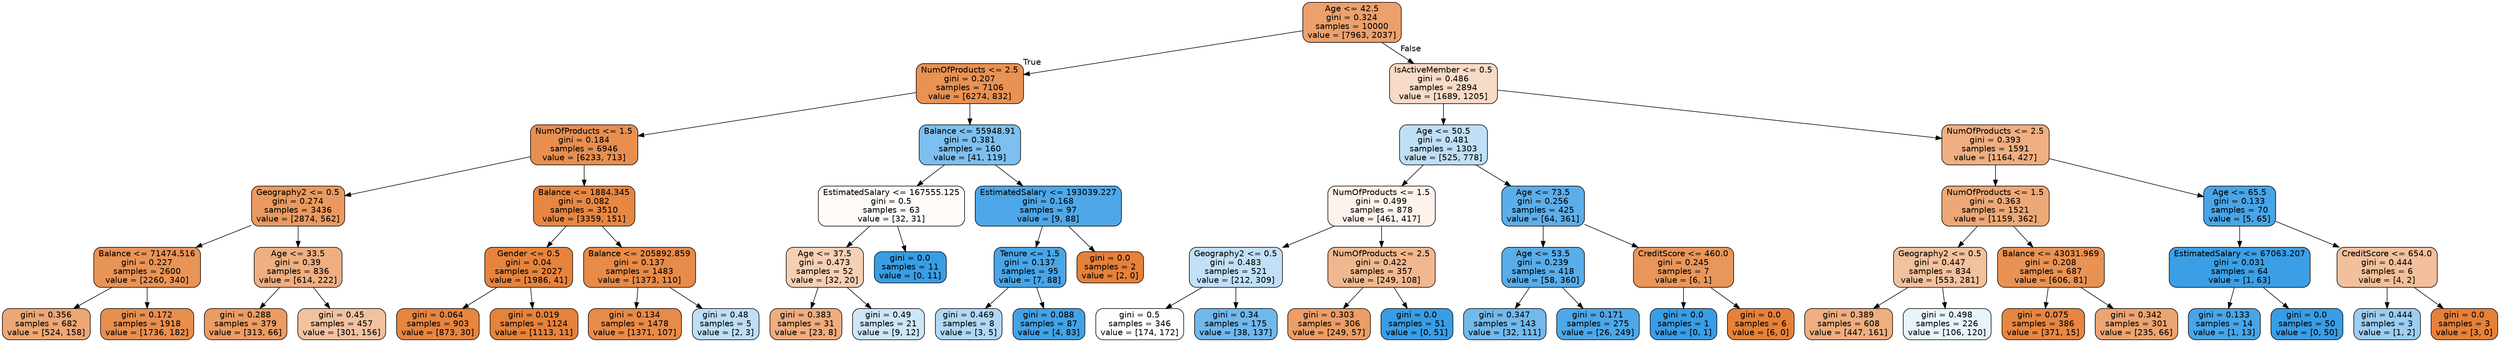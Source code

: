 digraph Tree {
node [shape=box, style="filled, rounded", color="black", fontname=helvetica] ;
edge [fontname=helvetica] ;
0 [label="Age <= 42.5\ngini = 0.324\nsamples = 10000\nvalue = [7963, 2037]", fillcolor="#eca16c"] ;
1 [label="NumOfProducts <= 2.5\ngini = 0.207\nsamples = 7106\nvalue = [6274, 832]", fillcolor="#e89253"] ;
0 -> 1 [labeldistance=2.5, labelangle=45, headlabel="True"] ;
2 [label="NumOfProducts <= 1.5\ngini = 0.184\nsamples = 6946\nvalue = [6233, 713]", fillcolor="#e88f50"] ;
1 -> 2 ;
3 [label="Geography2 <= 0.5\ngini = 0.274\nsamples = 3436\nvalue = [2874, 562]", fillcolor="#ea9a60"] ;
2 -> 3 ;
4 [label="Balance <= 71474.516\ngini = 0.227\nsamples = 2600\nvalue = [2260, 340]", fillcolor="#e99457"] ;
3 -> 4 ;
5 [label="gini = 0.356\nsamples = 682\nvalue = [524, 158]", fillcolor="#eda775"] ;
4 -> 5 ;
6 [label="gini = 0.172\nsamples = 1918\nvalue = [1736, 182]", fillcolor="#e88e4e"] ;
4 -> 6 ;
7 [label="Age <= 33.5\ngini = 0.39\nsamples = 836\nvalue = [614, 222]", fillcolor="#eeaf81"] ;
3 -> 7 ;
8 [label="gini = 0.288\nsamples = 379\nvalue = [313, 66]", fillcolor="#ea9c63"] ;
7 -> 8 ;
9 [label="gini = 0.45\nsamples = 457\nvalue = [301, 156]", fillcolor="#f2c2a0"] ;
7 -> 9 ;
10 [label="Balance <= 1884.345\ngini = 0.082\nsamples = 3510\nvalue = [3359, 151]", fillcolor="#e68742"] ;
2 -> 10 ;
11 [label="Gender <= 0.5\ngini = 0.04\nsamples = 2027\nvalue = [1986, 41]", fillcolor="#e6843d"] ;
10 -> 11 ;
12 [label="gini = 0.064\nsamples = 903\nvalue = [873, 30]", fillcolor="#e68540"] ;
11 -> 12 ;
13 [label="gini = 0.019\nsamples = 1124\nvalue = [1113, 11]", fillcolor="#e5823b"] ;
11 -> 13 ;
14 [label="Balance <= 205892.859\ngini = 0.137\nsamples = 1483\nvalue = [1373, 110]", fillcolor="#e78b49"] ;
10 -> 14 ;
15 [label="gini = 0.134\nsamples = 1478\nvalue = [1371, 107]", fillcolor="#e78b48"] ;
14 -> 15 ;
16 [label="gini = 0.48\nsamples = 5\nvalue = [2, 3]", fillcolor="#bddef6"] ;
14 -> 16 ;
17 [label="Balance <= 55948.91\ngini = 0.381\nsamples = 160\nvalue = [41, 119]", fillcolor="#7dbfee"] ;
1 -> 17 ;
18 [label="EstimatedSalary <= 167555.125\ngini = 0.5\nsamples = 63\nvalue = [32, 31]", fillcolor="#fefbf9"] ;
17 -> 18 ;
19 [label="Age <= 37.5\ngini = 0.473\nsamples = 52\nvalue = [32, 20]", fillcolor="#f5d0b5"] ;
18 -> 19 ;
20 [label="gini = 0.383\nsamples = 31\nvalue = [23, 8]", fillcolor="#eead7e"] ;
19 -> 20 ;
21 [label="gini = 0.49\nsamples = 21\nvalue = [9, 12]", fillcolor="#cee6f8"] ;
19 -> 21 ;
22 [label="gini = 0.0\nsamples = 11\nvalue = [0, 11]", fillcolor="#399de5"] ;
18 -> 22 ;
23 [label="EstimatedSalary <= 193039.227\ngini = 0.168\nsamples = 97\nvalue = [9, 88]", fillcolor="#4da7e8"] ;
17 -> 23 ;
24 [label="Tenure <= 1.5\ngini = 0.137\nsamples = 95\nvalue = [7, 88]", fillcolor="#49a5e7"] ;
23 -> 24 ;
25 [label="gini = 0.469\nsamples = 8\nvalue = [3, 5]", fillcolor="#b0d8f5"] ;
24 -> 25 ;
26 [label="gini = 0.088\nsamples = 87\nvalue = [4, 83]", fillcolor="#43a2e6"] ;
24 -> 26 ;
27 [label="gini = 0.0\nsamples = 2\nvalue = [2, 0]", fillcolor="#e58139"] ;
23 -> 27 ;
28 [label="IsActiveMember <= 0.5\ngini = 0.486\nsamples = 2894\nvalue = [1689, 1205]", fillcolor="#f8dbc6"] ;
0 -> 28 [labeldistance=2.5, labelangle=-45, headlabel="False"] ;
29 [label="Age <= 50.5\ngini = 0.481\nsamples = 1303\nvalue = [525, 778]", fillcolor="#bfdff7"] ;
28 -> 29 ;
30 [label="NumOfProducts <= 1.5\ngini = 0.499\nsamples = 878\nvalue = [461, 417]", fillcolor="#fdf3ec"] ;
29 -> 30 ;
31 [label="Geography2 <= 0.5\ngini = 0.483\nsamples = 521\nvalue = [212, 309]", fillcolor="#c1e0f7"] ;
30 -> 31 ;
32 [label="gini = 0.5\nsamples = 346\nvalue = [174, 172]", fillcolor="#fffefd"] ;
31 -> 32 ;
33 [label="gini = 0.34\nsamples = 175\nvalue = [38, 137]", fillcolor="#70b8ec"] ;
31 -> 33 ;
34 [label="NumOfProducts <= 2.5\ngini = 0.422\nsamples = 357\nvalue = [249, 108]", fillcolor="#f0b88f"] ;
30 -> 34 ;
35 [label="gini = 0.303\nsamples = 306\nvalue = [249, 57]", fillcolor="#eb9e66"] ;
34 -> 35 ;
36 [label="gini = 0.0\nsamples = 51\nvalue = [0, 51]", fillcolor="#399de5"] ;
34 -> 36 ;
37 [label="Age <= 73.5\ngini = 0.256\nsamples = 425\nvalue = [64, 361]", fillcolor="#5caeea"] ;
29 -> 37 ;
38 [label="Age <= 53.5\ngini = 0.239\nsamples = 418\nvalue = [58, 360]", fillcolor="#59ade9"] ;
37 -> 38 ;
39 [label="gini = 0.347\nsamples = 143\nvalue = [32, 111]", fillcolor="#72b9ec"] ;
38 -> 39 ;
40 [label="gini = 0.171\nsamples = 275\nvalue = [26, 249]", fillcolor="#4ea7e8"] ;
38 -> 40 ;
41 [label="CreditScore <= 460.0\ngini = 0.245\nsamples = 7\nvalue = [6, 1]", fillcolor="#e9965a"] ;
37 -> 41 ;
42 [label="gini = 0.0\nsamples = 1\nvalue = [0, 1]", fillcolor="#399de5"] ;
41 -> 42 ;
43 [label="gini = 0.0\nsamples = 6\nvalue = [6, 0]", fillcolor="#e58139"] ;
41 -> 43 ;
44 [label="NumOfProducts <= 2.5\ngini = 0.393\nsamples = 1591\nvalue = [1164, 427]", fillcolor="#efaf82"] ;
28 -> 44 ;
45 [label="NumOfProducts <= 1.5\ngini = 0.363\nsamples = 1521\nvalue = [1159, 362]", fillcolor="#eda877"] ;
44 -> 45 ;
46 [label="Geography2 <= 0.5\ngini = 0.447\nsamples = 834\nvalue = [553, 281]", fillcolor="#f2c19e"] ;
45 -> 46 ;
47 [label="gini = 0.389\nsamples = 608\nvalue = [447, 161]", fillcolor="#eeae80"] ;
46 -> 47 ;
48 [label="gini = 0.498\nsamples = 226\nvalue = [106, 120]", fillcolor="#e8f4fc"] ;
46 -> 48 ;
49 [label="Balance <= 43031.969\ngini = 0.208\nsamples = 687\nvalue = [606, 81]", fillcolor="#e89253"] ;
45 -> 49 ;
50 [label="gini = 0.075\nsamples = 386\nvalue = [371, 15]", fillcolor="#e68641"] ;
49 -> 50 ;
51 [label="gini = 0.342\nsamples = 301\nvalue = [235, 66]", fillcolor="#eca471"] ;
49 -> 51 ;
52 [label="Age <= 65.5\ngini = 0.133\nsamples = 70\nvalue = [5, 65]", fillcolor="#48a5e7"] ;
44 -> 52 ;
53 [label="EstimatedSalary <= 67063.207\ngini = 0.031\nsamples = 64\nvalue = [1, 63]", fillcolor="#3c9fe5"] ;
52 -> 53 ;
54 [label="gini = 0.133\nsamples = 14\nvalue = [1, 13]", fillcolor="#48a5e7"] ;
53 -> 54 ;
55 [label="gini = 0.0\nsamples = 50\nvalue = [0, 50]", fillcolor="#399de5"] ;
53 -> 55 ;
56 [label="CreditScore <= 654.0\ngini = 0.444\nsamples = 6\nvalue = [4, 2]", fillcolor="#f2c09c"] ;
52 -> 56 ;
57 [label="gini = 0.444\nsamples = 3\nvalue = [1, 2]", fillcolor="#9ccef2"] ;
56 -> 57 ;
58 [label="gini = 0.0\nsamples = 3\nvalue = [3, 0]", fillcolor="#e58139"] ;
56 -> 58 ;
}